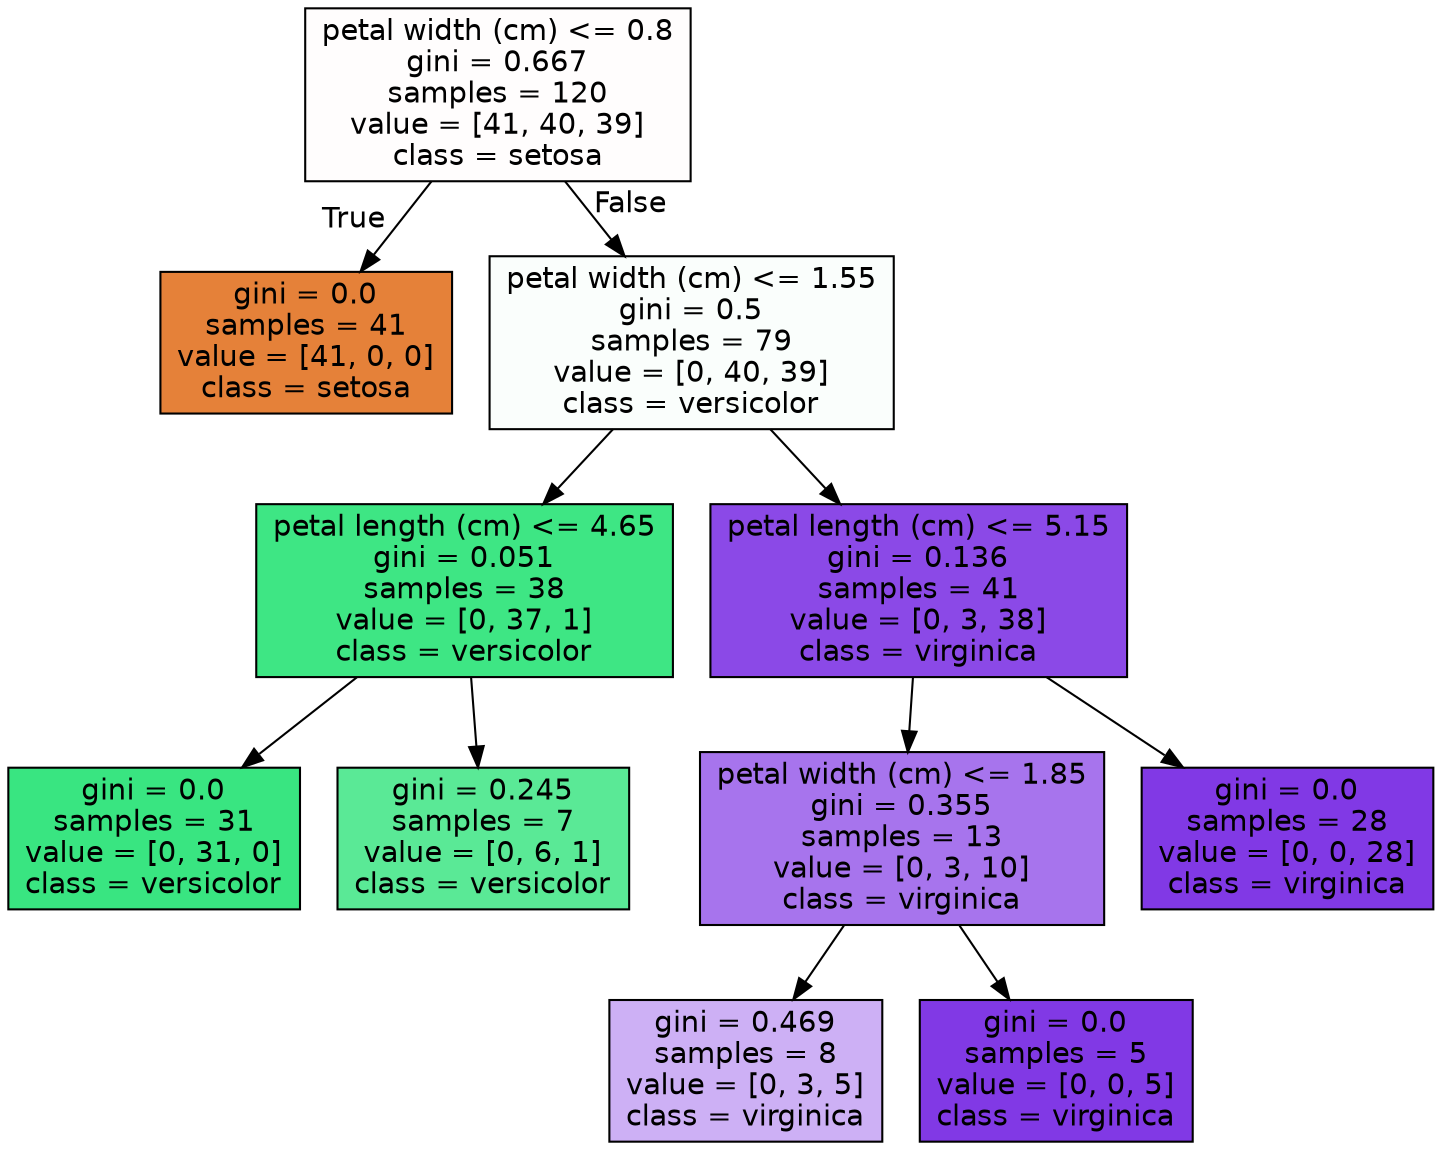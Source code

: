 digraph Tree {
node [shape=box, style="filled", color="black", fontname="helvetica"] ;
edge [fontname="helvetica"] ;
0 [label="petal width (cm) <= 0.8\ngini = 0.667\nsamples = 120\nvalue = [41, 40, 39]\nclass = setosa", fillcolor="#fffdfd"] ;
1 [label="gini = 0.0\nsamples = 41\nvalue = [41, 0, 0]\nclass = setosa", fillcolor="#e58139"] ;
0 -> 1 [labeldistance=2.5, labelangle=45, headlabel="True"] ;
2 [label="petal width (cm) <= 1.55\ngini = 0.5\nsamples = 79\nvalue = [0, 40, 39]\nclass = versicolor", fillcolor="#fafefc"] ;
0 -> 2 [labeldistance=2.5, labelangle=-45, headlabel="False"] ;
3 [label="petal length (cm) <= 4.65\ngini = 0.051\nsamples = 38\nvalue = [0, 37, 1]\nclass = versicolor", fillcolor="#3ee684"] ;
2 -> 3 ;
4 [label="gini = 0.0\nsamples = 31\nvalue = [0, 31, 0]\nclass = versicolor", fillcolor="#39e581"] ;
3 -> 4 ;
5 [label="gini = 0.245\nsamples = 7\nvalue = [0, 6, 1]\nclass = versicolor", fillcolor="#5ae996"] ;
3 -> 5 ;
6 [label="petal length (cm) <= 5.15\ngini = 0.136\nsamples = 41\nvalue = [0, 3, 38]\nclass = virginica", fillcolor="#8b49e7"] ;
2 -> 6 ;
7 [label="petal width (cm) <= 1.85\ngini = 0.355\nsamples = 13\nvalue = [0, 3, 10]\nclass = virginica", fillcolor="#a774ed"] ;
6 -> 7 ;
8 [label="gini = 0.469\nsamples = 8\nvalue = [0, 3, 5]\nclass = virginica", fillcolor="#cdb0f5"] ;
7 -> 8 ;
9 [label="gini = 0.0\nsamples = 5\nvalue = [0, 0, 5]\nclass = virginica", fillcolor="#8139e5"] ;
7 -> 9 ;
10 [label="gini = 0.0\nsamples = 28\nvalue = [0, 0, 28]\nclass = virginica", fillcolor="#8139e5"] ;
6 -> 10 ;
}